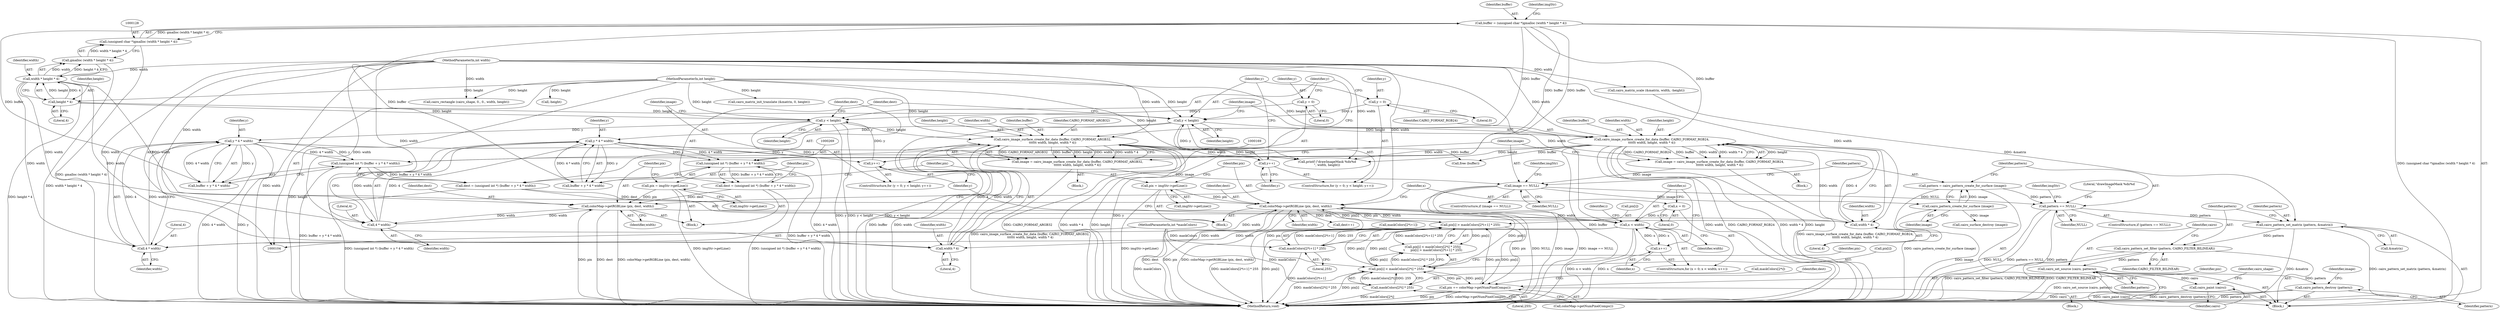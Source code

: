 digraph "0_poppler_7b2d314a61fd0e12f47c62996cb49ec0d1ba747a_1@API" {
"1000302" [label="(Call,pattern = cairo_pattern_create_for_surface (image))"];
"1000304" [label="(Call,cairo_pattern_create_for_surface (image))"];
"1000295" [label="(Call,image == NULL)"];
"1000284" [label="(Call,image = cairo_image_surface_create_for_data (buffer, CAIRO_FORMAT_RGB24,\n\t\t\t\t\t\t width, height, width * 4))"];
"1000286" [label="(Call,cairo_image_surface_create_for_data (buffer, CAIRO_FORMAT_RGB24,\n\t\t\t\t\t\t width, height, width * 4))"];
"1000125" [label="(Call,buffer = (unsigned char *)gmalloc (width * height * 4))"];
"1000127" [label="(Call,(unsigned char *)gmalloc (width * height * 4))"];
"1000129" [label="(Call,gmalloc (width * height * 4))"];
"1000130" [label="(Call,width * height * 4)"];
"1000108" [label="(MethodParameterIn,int width)"];
"1000132" [label="(Call,height * 4)"];
"1000109" [label="(MethodParameterIn,int height)"];
"1000291" [label="(Call,width * 4)"];
"1000280" [label="(Call,colorMap->getRGBLine (pix, dest, width))"];
"1000277" [label="(Call,pix = imgStr->getLine())"];
"1000266" [label="(Call,dest = (unsigned int *) (buffer + y * 4 * width))"];
"1000268" [label="(Call,(unsigned int *) (buffer + y * 4 * width))"];
"1000272" [label="(Call,y * 4 * width)"];
"1000260" [label="(Call,y < height)"];
"1000263" [label="(Call,y++)"];
"1000257" [label="(Call,y = 0)"];
"1000274" [label="(Call,4 * width)"];
"1000244" [label="(Call,image = cairo_image_surface_create_for_data (buffer, CAIRO_FORMAT_ARGB32,\n\t\t\t\t\t\t width, height, width * 4))"];
"1000246" [label="(Call,cairo_image_surface_create_for_data (buffer, CAIRO_FORMAT_ARGB32,\n\t\t\t\t\t\t width, height, width * 4))"];
"1000251" [label="(Call,width * 4)"];
"1000188" [label="(Call,x < width)"];
"1000185" [label="(Call,x = 0)"];
"1000191" [label="(Call,x++)"];
"1000180" [label="(Call,colorMap->getRGBLine (pix, dest, width))"];
"1000177" [label="(Call,pix = imgStr->getLine())"];
"1000217" [label="(Call,pix[i] > maskColors[2*i+1] * 255)"];
"1000239" [label="(Call,pix += colorMap->getNumPixelComps())"];
"1000206" [label="(Call,pix[i] < maskColors[2*i] * 255)"];
"1000210" [label="(Call,maskColors[2*i] * 255)"];
"1000111" [label="(MethodParameterIn,int *maskColors)"];
"1000221" [label="(Call,maskColors[2*i+1] * 255)"];
"1000166" [label="(Call,dest = (unsigned int *) (buffer + y * 4 * width))"];
"1000168" [label="(Call,(unsigned int *) (buffer + y * 4 * width))"];
"1000172" [label="(Call,y * 4 * width)"];
"1000160" [label="(Call,y < height)"];
"1000163" [label="(Call,y++)"];
"1000157" [label="(Call,y = 0)"];
"1000174" [label="(Call,4 * width)"];
"1000307" [label="(Call,pattern == NULL)"];
"1000330" [label="(Call,cairo_pattern_set_matrix (pattern, &matrix))"];
"1000334" [label="(Call,cairo_pattern_set_filter (pattern, CAIRO_FILTER_BILINEAR))"];
"1000337" [label="(Call,cairo_set_source (cairo, pattern))"];
"1000340" [label="(Call,cairo_paint (cairo))"];
"1000353" [label="(Call,cairo_pattern_destroy (pattern))"];
"1000193" [label="(Block,)"];
"1000160" [label="(Call,y < height)"];
"1000173" [label="(Identifier,y)"];
"1000345" [label="(Call,cairo_rectangle (cairo_shape, 0., 0., width, height))"];
"1000295" [label="(Call,image == NULL)"];
"1000222" [label="(Call,maskColors[2*i+1])"];
"1000108" [label="(MethodParameterIn,int width)"];
"1000133" [label="(Identifier,height)"];
"1000273" [label="(Identifier,y)"];
"1000216" [label="(Literal,255)"];
"1000341" [label="(Identifier,cairo)"];
"1000174" [label="(Call,4 * width)"];
"1000242" [label="(Call,dest++)"];
"1000315" [label="(Call,printf (\"drawImageMask %dx%d\n\", width, height))"];
"1000132" [label="(Call,height * 4)"];
"1000328" [label="(Call,-height)"];
"1000307" [label="(Call,pattern == NULL)"];
"1000187" [label="(Literal,0)"];
"1000316" [label="(Literal,\"drawImageMask %dx%d\n\")"];
"1000287" [label="(Identifier,buffer)"];
"1000109" [label="(MethodParameterIn,int height)"];
"1000258" [label="(Identifier,y)"];
"1000332" [label="(Call,&matrix)"];
"1000356" [label="(Identifier,image)"];
"1000354" [label="(Identifier,pattern)"];
"1000291" [label="(Call,width * 4)"];
"1000280" [label="(Call,colorMap->getRGBLine (pix, dest, width))"];
"1000267" [label="(Identifier,dest)"];
"1000330" [label="(Call,cairo_pattern_set_matrix (pattern, &matrix))"];
"1000306" [label="(ControlStructure,if (pattern == NULL))"];
"1000186" [label="(Identifier,x)"];
"1000266" [label="(Call,dest = (unsigned int *) (buffer + y * 4 * width))"];
"1000206" [label="(Call,pix[i] < maskColors[2*i] * 255)"];
"1000159" [label="(Literal,0)"];
"1000300" [label="(Identifier,imgStr)"];
"1000270" [label="(Call,buffer + y * 4 * width)"];
"1000253" [label="(Literal,4)"];
"1000302" [label="(Call,pattern = cairo_pattern_create_for_surface (image))"];
"1000251" [label="(Call,width * 4)"];
"1000272" [label="(Call,y * 4 * width)"];
"1000126" [label="(Identifier,buffer)"];
"1000130" [label="(Call,width * height * 4)"];
"1000268" [label="(Call,(unsigned int *) (buffer + y * 4 * width))"];
"1000264" [label="(Identifier,y)"];
"1000111" [label="(MethodParameterIn,int *maskColors)"];
"1000262" [label="(Identifier,height)"];
"1000217" [label="(Call,pix[i] > maskColors[2*i+1] * 255)"];
"1000309" [label="(Identifier,NULL)"];
"1000190" [label="(Identifier,width)"];
"1000289" [label="(Identifier,width)"];
"1000256" [label="(ControlStructure,for (y = 0; y < height; y++))"];
"1000304" [label="(Call,cairo_pattern_create_for_surface (image))"];
"1000286" [label="(Call,cairo_image_surface_create_for_data (buffer, CAIRO_FORMAT_RGB24,\n\t\t\t\t\t\t width, height, width * 4))"];
"1000283" [label="(Identifier,width)"];
"1000188" [label="(Call,x < width)"];
"1000156" [label="(ControlStructure,for (y = 0; y < height; y++))"];
"1000284" [label="(Call,image = cairo_image_surface_create_for_data (buffer, CAIRO_FORMAT_RGB24,\n\t\t\t\t\t\t width, height, width * 4))"];
"1000134" [label="(Literal,4)"];
"1000353" [label="(Call,cairo_pattern_destroy (pattern))"];
"1000334" [label="(Call,cairo_pattern_set_filter (pattern, CAIRO_FILTER_BILINEAR))"];
"1000303" [label="(Identifier,pattern)"];
"1000184" [label="(ControlStructure,for (x = 0; x < width; x++))"];
"1000285" [label="(Identifier,image)"];
"1000257" [label="(Call,y = 0)"];
"1000178" [label="(Identifier,pix)"];
"1000250" [label="(Identifier,height)"];
"1000161" [label="(Identifier,y)"];
"1000189" [label="(Identifier,x)"];
"1000249" [label="(Identifier,width)"];
"1000357" [label="(Call,free (buffer))"];
"1000239" [label="(Call,pix += colorMap->getNumPixelComps())"];
"1000191" [label="(Call,x++)"];
"1000361" [label="(MethodReturn,void)"];
"1000281" [label="(Identifier,pix)"];
"1000218" [label="(Call,pix[i])"];
"1000192" [label="(Identifier,x)"];
"1000221" [label="(Call,maskColors[2*i+1] * 255)"];
"1000276" [label="(Identifier,width)"];
"1000136" [label="(Identifier,imgStr)"];
"1000335" [label="(Identifier,pattern)"];
"1000229" [label="(Literal,255)"];
"1000177" [label="(Call,pix = imgStr->getLine())"];
"1000319" [label="(Call,cairo_matrix_init_translate (&matrix, 0, height))"];
"1000255" [label="(Block,)"];
"1000260" [label="(Call,y < height)"];
"1000244" [label="(Call,image = cairo_image_surface_create_for_data (buffer, CAIRO_FORMAT_ARGB32,\n\t\t\t\t\t\t width, height, width * 4))"];
"1000277" [label="(Call,pix = imgStr->getLine())"];
"1000241" [label="(Call,colorMap->getNumPixelComps())"];
"1000210" [label="(Call,maskColors[2*i] * 255)"];
"1000131" [label="(Identifier,width)"];
"1000219" [label="(Identifier,pix)"];
"1000274" [label="(Call,4 * width)"];
"1000337" [label="(Call,cairo_set_source (cairo, pattern))"];
"1000207" [label="(Call,pix[i])"];
"1000246" [label="(Call,cairo_image_surface_create_for_data (buffer, CAIRO_FORMAT_ARGB32,\n\t\t\t\t\t\t width, height, width * 4))"];
"1000162" [label="(Identifier,height)"];
"1000265" [label="(Block,)"];
"1000275" [label="(Literal,4)"];
"1000305" [label="(Identifier,image)"];
"1000338" [label="(Identifier,cairo)"];
"1000343" [label="(Identifier,cairo_shape)"];
"1000355" [label="(Call,cairo_surface_destroy (image))"];
"1000125" [label="(Call,buffer = (unsigned char *)gmalloc (width * height * 4))"];
"1000245" [label="(Identifier,image)"];
"1000308" [label="(Identifier,pattern)"];
"1000290" [label="(Identifier,height)"];
"1000172" [label="(Call,y * 4 * width)"];
"1000182" [label="(Identifier,dest)"];
"1000293" [label="(Literal,4)"];
"1000167" [label="(Identifier,dest)"];
"1000183" [label="(Identifier,width)"];
"1000247" [label="(Identifier,buffer)"];
"1000340" [label="(Call,cairo_paint (cairo))"];
"1000127" [label="(Call,(unsigned char *)gmalloc (width * height * 4))"];
"1000179" [label="(Call,imgStr->getLine())"];
"1000185" [label="(Call,x = 0)"];
"1000294" [label="(ControlStructure,if (image == NULL))"];
"1000163" [label="(Call,y++)"];
"1000180" [label="(Call,colorMap->getRGBLine (pix, dest, width))"];
"1000248" [label="(Identifier,CAIRO_FORMAT_ARGB32)"];
"1000263" [label="(Call,y++)"];
"1000113" [label="(Block,)"];
"1000292" [label="(Identifier,width)"];
"1000240" [label="(Identifier,pix)"];
"1000170" [label="(Call,buffer + y * 4 * width)"];
"1000168" [label="(Call,(unsigned int *) (buffer + y * 4 * width))"];
"1000324" [label="(Call,cairo_matrix_scale (&matrix, width, -height))"];
"1000158" [label="(Identifier,y)"];
"1000312" [label="(Identifier,imgStr)"];
"1000336" [label="(Identifier,CAIRO_FILTER_BILINEAR)"];
"1000297" [label="(Identifier,NULL)"];
"1000296" [label="(Identifier,image)"];
"1000339" [label="(Identifier,pattern)"];
"1000282" [label="(Identifier,dest)"];
"1000196" [label="(Identifier,i)"];
"1000157" [label="(Call,y = 0)"];
"1000331" [label="(Identifier,pattern)"];
"1000278" [label="(Identifier,pix)"];
"1000279" [label="(Call,imgStr->getLine())"];
"1000261" [label="(Identifier,y)"];
"1000176" [label="(Identifier,width)"];
"1000205" [label="(Call,pix[i] < maskColors[2*i] * 255||\n\t      pix[i] > maskColors[2*i+1] * 255)"];
"1000252" [label="(Identifier,width)"];
"1000129" [label="(Call,gmalloc (width * height * 4))"];
"1000211" [label="(Call,maskColors[2*i])"];
"1000259" [label="(Literal,0)"];
"1000181" [label="(Identifier,pix)"];
"1000288" [label="(Identifier,CAIRO_FORMAT_RGB24)"];
"1000155" [label="(Block,)"];
"1000166" [label="(Call,dest = (unsigned int *) (buffer + y * 4 * width))"];
"1000165" [label="(Block,)"];
"1000164" [label="(Identifier,y)"];
"1000243" [label="(Identifier,dest)"];
"1000175" [label="(Literal,4)"];
"1000302" -> "1000113"  [label="AST: "];
"1000302" -> "1000304"  [label="CFG: "];
"1000303" -> "1000302"  [label="AST: "];
"1000304" -> "1000302"  [label="AST: "];
"1000308" -> "1000302"  [label="CFG: "];
"1000302" -> "1000361"  [label="DDG: cairo_pattern_create_for_surface (image)"];
"1000304" -> "1000302"  [label="DDG: image"];
"1000302" -> "1000307"  [label="DDG: pattern"];
"1000304" -> "1000305"  [label="CFG: "];
"1000305" -> "1000304"  [label="AST: "];
"1000304" -> "1000361"  [label="DDG: image"];
"1000295" -> "1000304"  [label="DDG: image"];
"1000304" -> "1000355"  [label="DDG: image"];
"1000295" -> "1000294"  [label="AST: "];
"1000295" -> "1000297"  [label="CFG: "];
"1000296" -> "1000295"  [label="AST: "];
"1000297" -> "1000295"  [label="AST: "];
"1000300" -> "1000295"  [label="CFG: "];
"1000303" -> "1000295"  [label="CFG: "];
"1000295" -> "1000361"  [label="DDG: NULL"];
"1000295" -> "1000361"  [label="DDG: image"];
"1000295" -> "1000361"  [label="DDG: image == NULL"];
"1000284" -> "1000295"  [label="DDG: image"];
"1000244" -> "1000295"  [label="DDG: image"];
"1000295" -> "1000307"  [label="DDG: NULL"];
"1000284" -> "1000255"  [label="AST: "];
"1000284" -> "1000286"  [label="CFG: "];
"1000285" -> "1000284"  [label="AST: "];
"1000286" -> "1000284"  [label="AST: "];
"1000296" -> "1000284"  [label="CFG: "];
"1000284" -> "1000361"  [label="DDG: cairo_image_surface_create_for_data (buffer, CAIRO_FORMAT_RGB24,\n\t\t\t\t\t\t width, height, width * 4)"];
"1000286" -> "1000284"  [label="DDG: height"];
"1000286" -> "1000284"  [label="DDG: CAIRO_FORMAT_RGB24"];
"1000286" -> "1000284"  [label="DDG: buffer"];
"1000286" -> "1000284"  [label="DDG: width"];
"1000286" -> "1000284"  [label="DDG: width * 4"];
"1000286" -> "1000291"  [label="CFG: "];
"1000287" -> "1000286"  [label="AST: "];
"1000288" -> "1000286"  [label="AST: "];
"1000289" -> "1000286"  [label="AST: "];
"1000290" -> "1000286"  [label="AST: "];
"1000291" -> "1000286"  [label="AST: "];
"1000286" -> "1000361"  [label="DDG: width * 4"];
"1000286" -> "1000361"  [label="DDG: height"];
"1000286" -> "1000361"  [label="DDG: buffer"];
"1000286" -> "1000361"  [label="DDG: width"];
"1000286" -> "1000361"  [label="DDG: CAIRO_FORMAT_RGB24"];
"1000125" -> "1000286"  [label="DDG: buffer"];
"1000291" -> "1000286"  [label="DDG: width"];
"1000291" -> "1000286"  [label="DDG: 4"];
"1000108" -> "1000286"  [label="DDG: width"];
"1000260" -> "1000286"  [label="DDG: height"];
"1000109" -> "1000286"  [label="DDG: height"];
"1000286" -> "1000315"  [label="DDG: width"];
"1000286" -> "1000315"  [label="DDG: height"];
"1000286" -> "1000357"  [label="DDG: buffer"];
"1000125" -> "1000113"  [label="AST: "];
"1000125" -> "1000127"  [label="CFG: "];
"1000126" -> "1000125"  [label="AST: "];
"1000127" -> "1000125"  [label="AST: "];
"1000136" -> "1000125"  [label="CFG: "];
"1000125" -> "1000361"  [label="DDG: (unsigned char *)gmalloc (width * height * 4)"];
"1000127" -> "1000125"  [label="DDG: gmalloc (width * height * 4)"];
"1000125" -> "1000168"  [label="DDG: buffer"];
"1000125" -> "1000170"  [label="DDG: buffer"];
"1000125" -> "1000246"  [label="DDG: buffer"];
"1000125" -> "1000268"  [label="DDG: buffer"];
"1000125" -> "1000270"  [label="DDG: buffer"];
"1000127" -> "1000129"  [label="CFG: "];
"1000128" -> "1000127"  [label="AST: "];
"1000129" -> "1000127"  [label="AST: "];
"1000127" -> "1000361"  [label="DDG: gmalloc (width * height * 4)"];
"1000129" -> "1000127"  [label="DDG: width * height * 4"];
"1000129" -> "1000130"  [label="CFG: "];
"1000130" -> "1000129"  [label="AST: "];
"1000129" -> "1000361"  [label="DDG: width * height * 4"];
"1000130" -> "1000129"  [label="DDG: width"];
"1000130" -> "1000129"  [label="DDG: height * 4"];
"1000130" -> "1000132"  [label="CFG: "];
"1000131" -> "1000130"  [label="AST: "];
"1000132" -> "1000130"  [label="AST: "];
"1000130" -> "1000361"  [label="DDG: height * 4"];
"1000108" -> "1000130"  [label="DDG: width"];
"1000132" -> "1000130"  [label="DDG: height"];
"1000132" -> "1000130"  [label="DDG: 4"];
"1000130" -> "1000174"  [label="DDG: width"];
"1000130" -> "1000251"  [label="DDG: width"];
"1000130" -> "1000274"  [label="DDG: width"];
"1000130" -> "1000291"  [label="DDG: width"];
"1000108" -> "1000104"  [label="AST: "];
"1000108" -> "1000361"  [label="DDG: width"];
"1000108" -> "1000174"  [label="DDG: width"];
"1000108" -> "1000180"  [label="DDG: width"];
"1000108" -> "1000188"  [label="DDG: width"];
"1000108" -> "1000246"  [label="DDG: width"];
"1000108" -> "1000251"  [label="DDG: width"];
"1000108" -> "1000274"  [label="DDG: width"];
"1000108" -> "1000280"  [label="DDG: width"];
"1000108" -> "1000291"  [label="DDG: width"];
"1000108" -> "1000315"  [label="DDG: width"];
"1000108" -> "1000324"  [label="DDG: width"];
"1000108" -> "1000345"  [label="DDG: width"];
"1000132" -> "1000134"  [label="CFG: "];
"1000133" -> "1000132"  [label="AST: "];
"1000134" -> "1000132"  [label="AST: "];
"1000109" -> "1000132"  [label="DDG: height"];
"1000132" -> "1000160"  [label="DDG: height"];
"1000132" -> "1000260"  [label="DDG: height"];
"1000109" -> "1000104"  [label="AST: "];
"1000109" -> "1000361"  [label="DDG: height"];
"1000109" -> "1000160"  [label="DDG: height"];
"1000109" -> "1000246"  [label="DDG: height"];
"1000109" -> "1000260"  [label="DDG: height"];
"1000109" -> "1000315"  [label="DDG: height"];
"1000109" -> "1000319"  [label="DDG: height"];
"1000109" -> "1000328"  [label="DDG: height"];
"1000109" -> "1000345"  [label="DDG: height"];
"1000291" -> "1000293"  [label="CFG: "];
"1000292" -> "1000291"  [label="AST: "];
"1000293" -> "1000291"  [label="AST: "];
"1000280" -> "1000291"  [label="DDG: width"];
"1000280" -> "1000265"  [label="AST: "];
"1000280" -> "1000283"  [label="CFG: "];
"1000281" -> "1000280"  [label="AST: "];
"1000282" -> "1000280"  [label="AST: "];
"1000283" -> "1000280"  [label="AST: "];
"1000264" -> "1000280"  [label="CFG: "];
"1000280" -> "1000361"  [label="DDG: dest"];
"1000280" -> "1000361"  [label="DDG: colorMap->getRGBLine (pix, dest, width)"];
"1000280" -> "1000361"  [label="DDG: pix"];
"1000280" -> "1000274"  [label="DDG: width"];
"1000277" -> "1000280"  [label="DDG: pix"];
"1000266" -> "1000280"  [label="DDG: dest"];
"1000274" -> "1000280"  [label="DDG: width"];
"1000277" -> "1000265"  [label="AST: "];
"1000277" -> "1000279"  [label="CFG: "];
"1000278" -> "1000277"  [label="AST: "];
"1000279" -> "1000277"  [label="AST: "];
"1000281" -> "1000277"  [label="CFG: "];
"1000277" -> "1000361"  [label="DDG: imgStr->getLine()"];
"1000266" -> "1000265"  [label="AST: "];
"1000266" -> "1000268"  [label="CFG: "];
"1000267" -> "1000266"  [label="AST: "];
"1000268" -> "1000266"  [label="AST: "];
"1000278" -> "1000266"  [label="CFG: "];
"1000266" -> "1000361"  [label="DDG: (unsigned int *) (buffer + y * 4 * width)"];
"1000268" -> "1000266"  [label="DDG: buffer + y * 4 * width"];
"1000268" -> "1000270"  [label="CFG: "];
"1000269" -> "1000268"  [label="AST: "];
"1000270" -> "1000268"  [label="AST: "];
"1000268" -> "1000361"  [label="DDG: buffer + y * 4 * width"];
"1000272" -> "1000268"  [label="DDG: y"];
"1000272" -> "1000268"  [label="DDG: 4 * width"];
"1000272" -> "1000270"  [label="AST: "];
"1000272" -> "1000274"  [label="CFG: "];
"1000273" -> "1000272"  [label="AST: "];
"1000274" -> "1000272"  [label="AST: "];
"1000270" -> "1000272"  [label="CFG: "];
"1000272" -> "1000361"  [label="DDG: 4 * width"];
"1000272" -> "1000263"  [label="DDG: y"];
"1000272" -> "1000270"  [label="DDG: y"];
"1000272" -> "1000270"  [label="DDG: 4 * width"];
"1000260" -> "1000272"  [label="DDG: y"];
"1000274" -> "1000272"  [label="DDG: 4"];
"1000274" -> "1000272"  [label="DDG: width"];
"1000260" -> "1000256"  [label="AST: "];
"1000260" -> "1000262"  [label="CFG: "];
"1000261" -> "1000260"  [label="AST: "];
"1000262" -> "1000260"  [label="AST: "];
"1000267" -> "1000260"  [label="CFG: "];
"1000285" -> "1000260"  [label="CFG: "];
"1000260" -> "1000361"  [label="DDG: y < height"];
"1000260" -> "1000361"  [label="DDG: y"];
"1000263" -> "1000260"  [label="DDG: y"];
"1000257" -> "1000260"  [label="DDG: y"];
"1000263" -> "1000256"  [label="AST: "];
"1000263" -> "1000264"  [label="CFG: "];
"1000264" -> "1000263"  [label="AST: "];
"1000261" -> "1000263"  [label="CFG: "];
"1000257" -> "1000256"  [label="AST: "];
"1000257" -> "1000259"  [label="CFG: "];
"1000258" -> "1000257"  [label="AST: "];
"1000259" -> "1000257"  [label="AST: "];
"1000261" -> "1000257"  [label="CFG: "];
"1000274" -> "1000276"  [label="CFG: "];
"1000275" -> "1000274"  [label="AST: "];
"1000276" -> "1000274"  [label="AST: "];
"1000244" -> "1000155"  [label="AST: "];
"1000244" -> "1000246"  [label="CFG: "];
"1000245" -> "1000244"  [label="AST: "];
"1000246" -> "1000244"  [label="AST: "];
"1000296" -> "1000244"  [label="CFG: "];
"1000244" -> "1000361"  [label="DDG: cairo_image_surface_create_for_data (buffer, CAIRO_FORMAT_ARGB32,\n\t\t\t\t\t\t width, height, width * 4)"];
"1000246" -> "1000244"  [label="DDG: CAIRO_FORMAT_ARGB32"];
"1000246" -> "1000244"  [label="DDG: buffer"];
"1000246" -> "1000244"  [label="DDG: height"];
"1000246" -> "1000244"  [label="DDG: width"];
"1000246" -> "1000244"  [label="DDG: width * 4"];
"1000246" -> "1000251"  [label="CFG: "];
"1000247" -> "1000246"  [label="AST: "];
"1000248" -> "1000246"  [label="AST: "];
"1000249" -> "1000246"  [label="AST: "];
"1000250" -> "1000246"  [label="AST: "];
"1000251" -> "1000246"  [label="AST: "];
"1000246" -> "1000361"  [label="DDG: CAIRO_FORMAT_ARGB32"];
"1000246" -> "1000361"  [label="DDG: width * 4"];
"1000246" -> "1000361"  [label="DDG: height"];
"1000246" -> "1000361"  [label="DDG: buffer"];
"1000246" -> "1000361"  [label="DDG: width"];
"1000251" -> "1000246"  [label="DDG: width"];
"1000251" -> "1000246"  [label="DDG: 4"];
"1000160" -> "1000246"  [label="DDG: height"];
"1000246" -> "1000315"  [label="DDG: width"];
"1000246" -> "1000315"  [label="DDG: height"];
"1000246" -> "1000357"  [label="DDG: buffer"];
"1000251" -> "1000253"  [label="CFG: "];
"1000252" -> "1000251"  [label="AST: "];
"1000253" -> "1000251"  [label="AST: "];
"1000188" -> "1000251"  [label="DDG: width"];
"1000188" -> "1000184"  [label="AST: "];
"1000188" -> "1000190"  [label="CFG: "];
"1000189" -> "1000188"  [label="AST: "];
"1000190" -> "1000188"  [label="AST: "];
"1000196" -> "1000188"  [label="CFG: "];
"1000164" -> "1000188"  [label="CFG: "];
"1000188" -> "1000361"  [label="DDG: x < width"];
"1000188" -> "1000361"  [label="DDG: x"];
"1000188" -> "1000174"  [label="DDG: width"];
"1000185" -> "1000188"  [label="DDG: x"];
"1000191" -> "1000188"  [label="DDG: x"];
"1000180" -> "1000188"  [label="DDG: width"];
"1000188" -> "1000191"  [label="DDG: x"];
"1000185" -> "1000184"  [label="AST: "];
"1000185" -> "1000187"  [label="CFG: "];
"1000186" -> "1000185"  [label="AST: "];
"1000187" -> "1000185"  [label="AST: "];
"1000189" -> "1000185"  [label="CFG: "];
"1000191" -> "1000184"  [label="AST: "];
"1000191" -> "1000192"  [label="CFG: "];
"1000192" -> "1000191"  [label="AST: "];
"1000189" -> "1000191"  [label="CFG: "];
"1000180" -> "1000165"  [label="AST: "];
"1000180" -> "1000183"  [label="CFG: "];
"1000181" -> "1000180"  [label="AST: "];
"1000182" -> "1000180"  [label="AST: "];
"1000183" -> "1000180"  [label="AST: "];
"1000186" -> "1000180"  [label="CFG: "];
"1000180" -> "1000361"  [label="DDG: dest"];
"1000180" -> "1000361"  [label="DDG: pix"];
"1000180" -> "1000361"  [label="DDG: colorMap->getRGBLine (pix, dest, width)"];
"1000177" -> "1000180"  [label="DDG: pix"];
"1000217" -> "1000180"  [label="DDG: pix[i]"];
"1000206" -> "1000180"  [label="DDG: pix[i]"];
"1000166" -> "1000180"  [label="DDG: dest"];
"1000174" -> "1000180"  [label="DDG: width"];
"1000180" -> "1000206"  [label="DDG: pix"];
"1000180" -> "1000217"  [label="DDG: pix"];
"1000180" -> "1000239"  [label="DDG: pix"];
"1000180" -> "1000242"  [label="DDG: dest"];
"1000177" -> "1000165"  [label="AST: "];
"1000177" -> "1000179"  [label="CFG: "];
"1000178" -> "1000177"  [label="AST: "];
"1000179" -> "1000177"  [label="AST: "];
"1000181" -> "1000177"  [label="CFG: "];
"1000177" -> "1000361"  [label="DDG: imgStr->getLine()"];
"1000217" -> "1000205"  [label="AST: "];
"1000217" -> "1000221"  [label="CFG: "];
"1000218" -> "1000217"  [label="AST: "];
"1000221" -> "1000217"  [label="AST: "];
"1000205" -> "1000217"  [label="CFG: "];
"1000217" -> "1000361"  [label="DDG: maskColors[2*i+1] * 255"];
"1000217" -> "1000361"  [label="DDG: pix[i]"];
"1000217" -> "1000206"  [label="DDG: pix[i]"];
"1000217" -> "1000205"  [label="DDG: pix[i]"];
"1000217" -> "1000205"  [label="DDG: maskColors[2*i+1] * 255"];
"1000239" -> "1000217"  [label="DDG: pix"];
"1000206" -> "1000217"  [label="DDG: pix[i]"];
"1000221" -> "1000217"  [label="DDG: maskColors[2*i+1]"];
"1000221" -> "1000217"  [label="DDG: 255"];
"1000217" -> "1000239"  [label="DDG: pix[i]"];
"1000239" -> "1000193"  [label="AST: "];
"1000239" -> "1000241"  [label="CFG: "];
"1000240" -> "1000239"  [label="AST: "];
"1000241" -> "1000239"  [label="AST: "];
"1000243" -> "1000239"  [label="CFG: "];
"1000239" -> "1000361"  [label="DDG: pix"];
"1000239" -> "1000361"  [label="DDG: colorMap->getNumPixelComps()"];
"1000239" -> "1000206"  [label="DDG: pix"];
"1000206" -> "1000239"  [label="DDG: pix[i]"];
"1000206" -> "1000205"  [label="AST: "];
"1000206" -> "1000210"  [label="CFG: "];
"1000207" -> "1000206"  [label="AST: "];
"1000210" -> "1000206"  [label="AST: "];
"1000219" -> "1000206"  [label="CFG: "];
"1000205" -> "1000206"  [label="CFG: "];
"1000206" -> "1000361"  [label="DDG: maskColors[2*i] * 255"];
"1000206" -> "1000361"  [label="DDG: pix[i]"];
"1000206" -> "1000205"  [label="DDG: pix[i]"];
"1000206" -> "1000205"  [label="DDG: maskColors[2*i] * 255"];
"1000210" -> "1000206"  [label="DDG: maskColors[2*i]"];
"1000210" -> "1000206"  [label="DDG: 255"];
"1000210" -> "1000216"  [label="CFG: "];
"1000211" -> "1000210"  [label="AST: "];
"1000216" -> "1000210"  [label="AST: "];
"1000210" -> "1000361"  [label="DDG: maskColors[2*i]"];
"1000111" -> "1000210"  [label="DDG: maskColors"];
"1000111" -> "1000104"  [label="AST: "];
"1000111" -> "1000361"  [label="DDG: maskColors"];
"1000111" -> "1000221"  [label="DDG: maskColors"];
"1000221" -> "1000229"  [label="CFG: "];
"1000222" -> "1000221"  [label="AST: "];
"1000229" -> "1000221"  [label="AST: "];
"1000221" -> "1000361"  [label="DDG: maskColors[2*i+1]"];
"1000166" -> "1000165"  [label="AST: "];
"1000166" -> "1000168"  [label="CFG: "];
"1000167" -> "1000166"  [label="AST: "];
"1000168" -> "1000166"  [label="AST: "];
"1000178" -> "1000166"  [label="CFG: "];
"1000166" -> "1000361"  [label="DDG: (unsigned int *) (buffer + y * 4 * width)"];
"1000168" -> "1000166"  [label="DDG: buffer + y * 4 * width"];
"1000168" -> "1000170"  [label="CFG: "];
"1000169" -> "1000168"  [label="AST: "];
"1000170" -> "1000168"  [label="AST: "];
"1000168" -> "1000361"  [label="DDG: buffer + y * 4 * width"];
"1000172" -> "1000168"  [label="DDG: y"];
"1000172" -> "1000168"  [label="DDG: 4 * width"];
"1000172" -> "1000170"  [label="AST: "];
"1000172" -> "1000174"  [label="CFG: "];
"1000173" -> "1000172"  [label="AST: "];
"1000174" -> "1000172"  [label="AST: "];
"1000170" -> "1000172"  [label="CFG: "];
"1000172" -> "1000361"  [label="DDG: y"];
"1000172" -> "1000361"  [label="DDG: 4 * width"];
"1000172" -> "1000163"  [label="DDG: y"];
"1000172" -> "1000170"  [label="DDG: y"];
"1000172" -> "1000170"  [label="DDG: 4 * width"];
"1000160" -> "1000172"  [label="DDG: y"];
"1000174" -> "1000172"  [label="DDG: 4"];
"1000174" -> "1000172"  [label="DDG: width"];
"1000160" -> "1000156"  [label="AST: "];
"1000160" -> "1000162"  [label="CFG: "];
"1000161" -> "1000160"  [label="AST: "];
"1000162" -> "1000160"  [label="AST: "];
"1000167" -> "1000160"  [label="CFG: "];
"1000245" -> "1000160"  [label="CFG: "];
"1000160" -> "1000361"  [label="DDG: y < height"];
"1000160" -> "1000361"  [label="DDG: y"];
"1000163" -> "1000160"  [label="DDG: y"];
"1000157" -> "1000160"  [label="DDG: y"];
"1000163" -> "1000156"  [label="AST: "];
"1000163" -> "1000164"  [label="CFG: "];
"1000164" -> "1000163"  [label="AST: "];
"1000161" -> "1000163"  [label="CFG: "];
"1000157" -> "1000156"  [label="AST: "];
"1000157" -> "1000159"  [label="CFG: "];
"1000158" -> "1000157"  [label="AST: "];
"1000159" -> "1000157"  [label="AST: "];
"1000161" -> "1000157"  [label="CFG: "];
"1000174" -> "1000176"  [label="CFG: "];
"1000175" -> "1000174"  [label="AST: "];
"1000176" -> "1000174"  [label="AST: "];
"1000307" -> "1000306"  [label="AST: "];
"1000307" -> "1000309"  [label="CFG: "];
"1000308" -> "1000307"  [label="AST: "];
"1000309" -> "1000307"  [label="AST: "];
"1000312" -> "1000307"  [label="CFG: "];
"1000316" -> "1000307"  [label="CFG: "];
"1000307" -> "1000361"  [label="DDG: NULL"];
"1000307" -> "1000361"  [label="DDG: pattern == NULL"];
"1000307" -> "1000361"  [label="DDG: pattern"];
"1000307" -> "1000330"  [label="DDG: pattern"];
"1000330" -> "1000113"  [label="AST: "];
"1000330" -> "1000332"  [label="CFG: "];
"1000331" -> "1000330"  [label="AST: "];
"1000332" -> "1000330"  [label="AST: "];
"1000335" -> "1000330"  [label="CFG: "];
"1000330" -> "1000361"  [label="DDG: &matrix"];
"1000330" -> "1000361"  [label="DDG: cairo_pattern_set_matrix (pattern, &matrix)"];
"1000324" -> "1000330"  [label="DDG: &matrix"];
"1000330" -> "1000334"  [label="DDG: pattern"];
"1000334" -> "1000113"  [label="AST: "];
"1000334" -> "1000336"  [label="CFG: "];
"1000335" -> "1000334"  [label="AST: "];
"1000336" -> "1000334"  [label="AST: "];
"1000338" -> "1000334"  [label="CFG: "];
"1000334" -> "1000361"  [label="DDG: cairo_pattern_set_filter (pattern, CAIRO_FILTER_BILINEAR)"];
"1000334" -> "1000361"  [label="DDG: CAIRO_FILTER_BILINEAR"];
"1000334" -> "1000337"  [label="DDG: pattern"];
"1000337" -> "1000113"  [label="AST: "];
"1000337" -> "1000339"  [label="CFG: "];
"1000338" -> "1000337"  [label="AST: "];
"1000339" -> "1000337"  [label="AST: "];
"1000341" -> "1000337"  [label="CFG: "];
"1000337" -> "1000361"  [label="DDG: cairo_set_source (cairo, pattern)"];
"1000337" -> "1000340"  [label="DDG: cairo"];
"1000337" -> "1000353"  [label="DDG: pattern"];
"1000340" -> "1000113"  [label="AST: "];
"1000340" -> "1000341"  [label="CFG: "];
"1000341" -> "1000340"  [label="AST: "];
"1000343" -> "1000340"  [label="CFG: "];
"1000340" -> "1000361"  [label="DDG: cairo_paint (cairo)"];
"1000340" -> "1000361"  [label="DDG: cairo"];
"1000353" -> "1000113"  [label="AST: "];
"1000353" -> "1000354"  [label="CFG: "];
"1000354" -> "1000353"  [label="AST: "];
"1000356" -> "1000353"  [label="CFG: "];
"1000353" -> "1000361"  [label="DDG: cairo_pattern_destroy (pattern)"];
"1000353" -> "1000361"  [label="DDG: pattern"];
}
